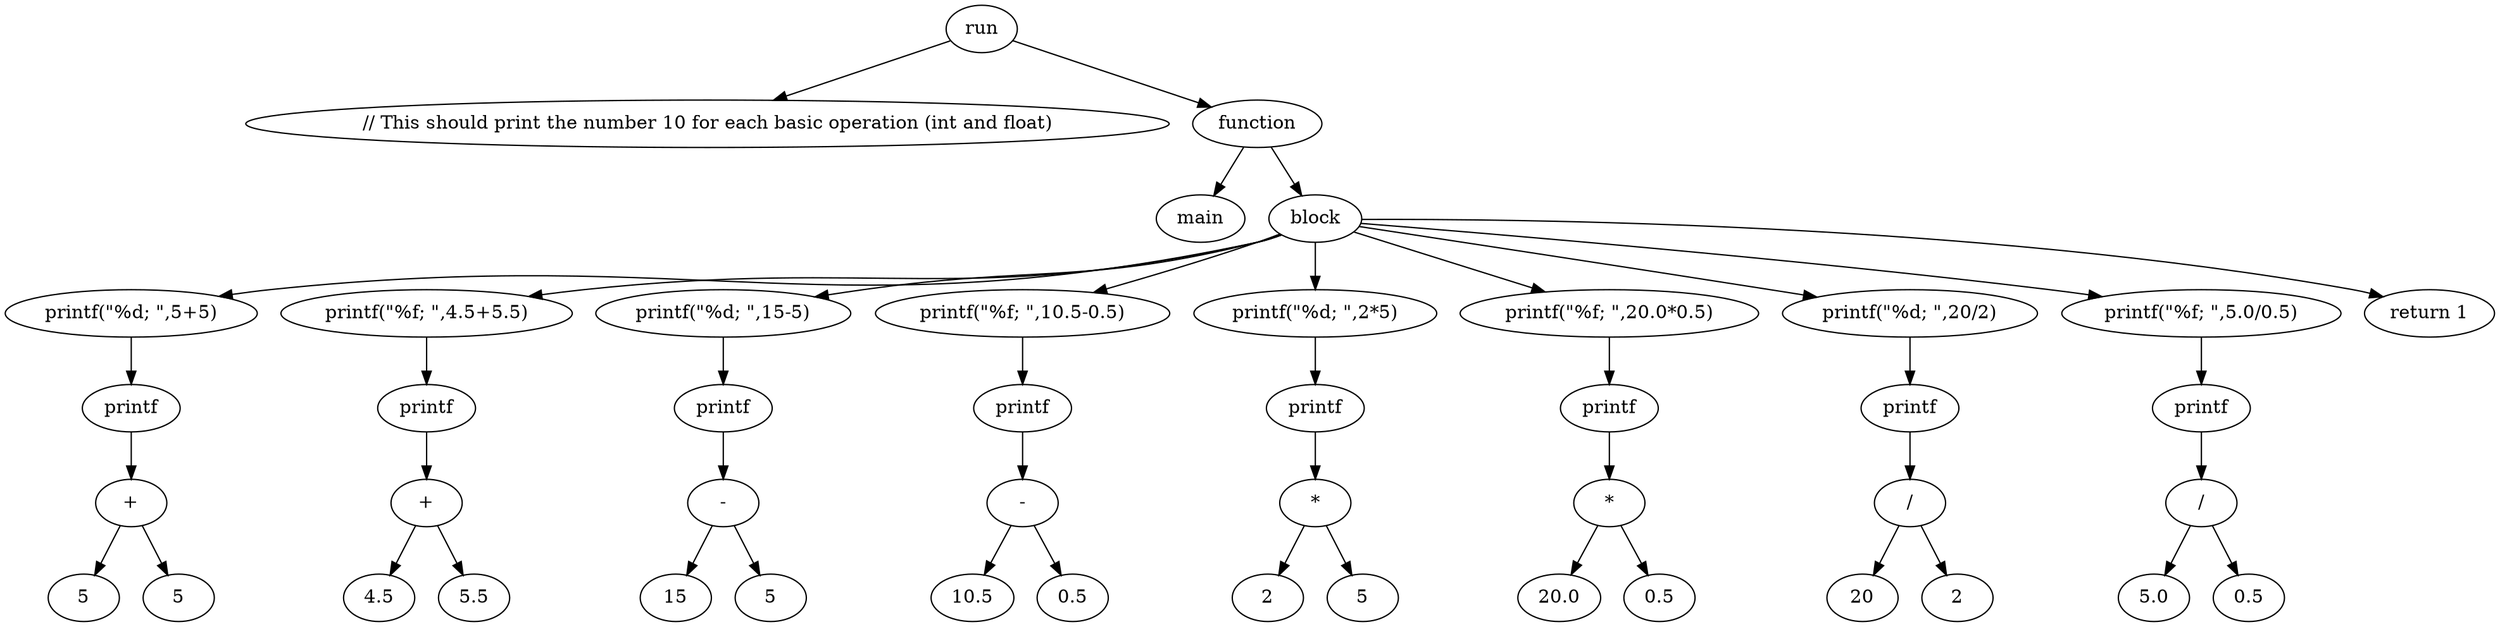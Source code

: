 digraph {
	8743554986744 [label=run]
	8743555139347 [label="// This should print the number 10 for each basic operation (int and float)
"]
	8743554986744 -> 8743555139347
	8743555139485 [label=function]
	8743554986744 -> 8743555139485
	8743555138762 [label=main]
	8743555139485 -> 8743555138762
	8743555138810 [label=block]
	8743555139485 -> 8743555138810
	8743555139143 [label="printf(\"%d; \",5+5)"]
	8743555138810 -> 8743555139143
	8743555139329 [label=printf]
	8743555139143 -> 8743555139329
	8743555139296 [label="+"]
	8743555139329 -> 8743555139296
	8743555139461 [label=5]
	8743555139296 -> 8743555139461
	8743555139212 [label=5]
	8743555139296 -> 8743555139212
	8743555139539 [label="printf(\"%f; \",4.5+5.5)"]
	8743555138810 -> 8743555139539
	8743555138867 [label=printf]
	8743555139539 -> 8743555138867
	8743555139155 [label="+"]
	8743555138867 -> 8743555139155
	8743555138831 [label=4.5]
	8743555139155 -> 8743555138831
	8743555139182 [label=5.5]
	8743555139155 -> 8743555139182
	8743555138660 [label="printf(\"%d; \",15-5)"]
	8743555138810 -> 8743555138660
	8743555139035 [label=printf]
	8743555138660 -> 8743555139035
	8743555139530 [label="-"]
	8743555139035 -> 8743555139530
	8743555138882 [label=15]
	8743555139530 -> 8743555138882
	8743555139197 [label=5]
	8743555139530 -> 8743555139197
	8743555138801 [label="printf(\"%f; \",10.5-0.5)"]
	8743555138810 -> 8743555138801
	8743555139161 [label=printf]
	8743555138801 -> 8743555139161
	8743555138924 [label="-"]
	8743555139161 -> 8743555138924
	8743555138765 [label=10.5]
	8743555138924 -> 8743555138765
	8743555139173 [label=0.5]
	8743555138924 -> 8743555139173
	8743555139350 [label="printf(\"%d; \",2*5)"]
	8743555138810 -> 8743555139350
	8743555138771 [label=printf]
	8743555139350 -> 8743555138771
	8743555139164 [label="*"]
	8743555138771 -> 8743555139164
	8743555138768 [label=2]
	8743555139164 -> 8743555138768
	8743555138846 [label=5]
	8743555139164 -> 8743555138846
	8743555139398 [label="printf(\"%f; \",20.0*0.5)"]
	8743555138810 -> 8743555139398
	8743555139239 [label=printf]
	8743555139398 -> 8743555139239
	8743555139341 [label="*"]
	8743555139239 -> 8743555139341
	8743555138963 [label=20.0]
	8743555139341 -> 8743555138963
	8743555138606 [label=0.5]
	8743555139341 -> 8743555138606
	8743555138912 [label="printf(\"%d; \",20/2)"]
	8743555138810 -> 8743555138912
	8743555139302 [label=printf]
	8743555138912 -> 8743555139302
	8743555138708 [label="/"]
	8743555139302 -> 8743555138708
	8743555139029 [label=20]
	8743555138708 -> 8743555139029
	8743555139308 [label=2]
	8743555138708 -> 8743555139308
	8743555139479 [label="printf(\"%f; \",5.0/0.5)"]
	8743555138810 -> 8743555139479
	8743555138915 [label=printf]
	8743555139479 -> 8743555138915
	8743555139317 [label="/"]
	8743555138915 -> 8743555139317
	8743555138648 [label=5.0]
	8743555139317 -> 8743555138648
	8743555139146 [label=0.5]
	8743555139317 -> 8743555139146
	8743555138864 [label="return 1"]
	8743555138810 -> 8743555138864
}

